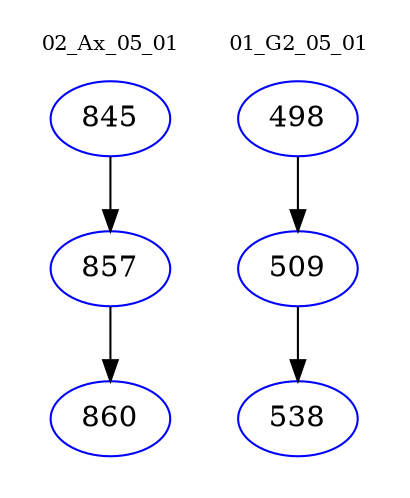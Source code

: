 digraph{
subgraph cluster_0 {
color = white
label = "02_Ax_05_01";
fontsize=10;
T0_845 [label="845", color="blue"]
T0_845 -> T0_857 [color="black"]
T0_857 [label="857", color="blue"]
T0_857 -> T0_860 [color="black"]
T0_860 [label="860", color="blue"]
}
subgraph cluster_1 {
color = white
label = "01_G2_05_01";
fontsize=10;
T1_498 [label="498", color="blue"]
T1_498 -> T1_509 [color="black"]
T1_509 [label="509", color="blue"]
T1_509 -> T1_538 [color="black"]
T1_538 [label="538", color="blue"]
}
}
